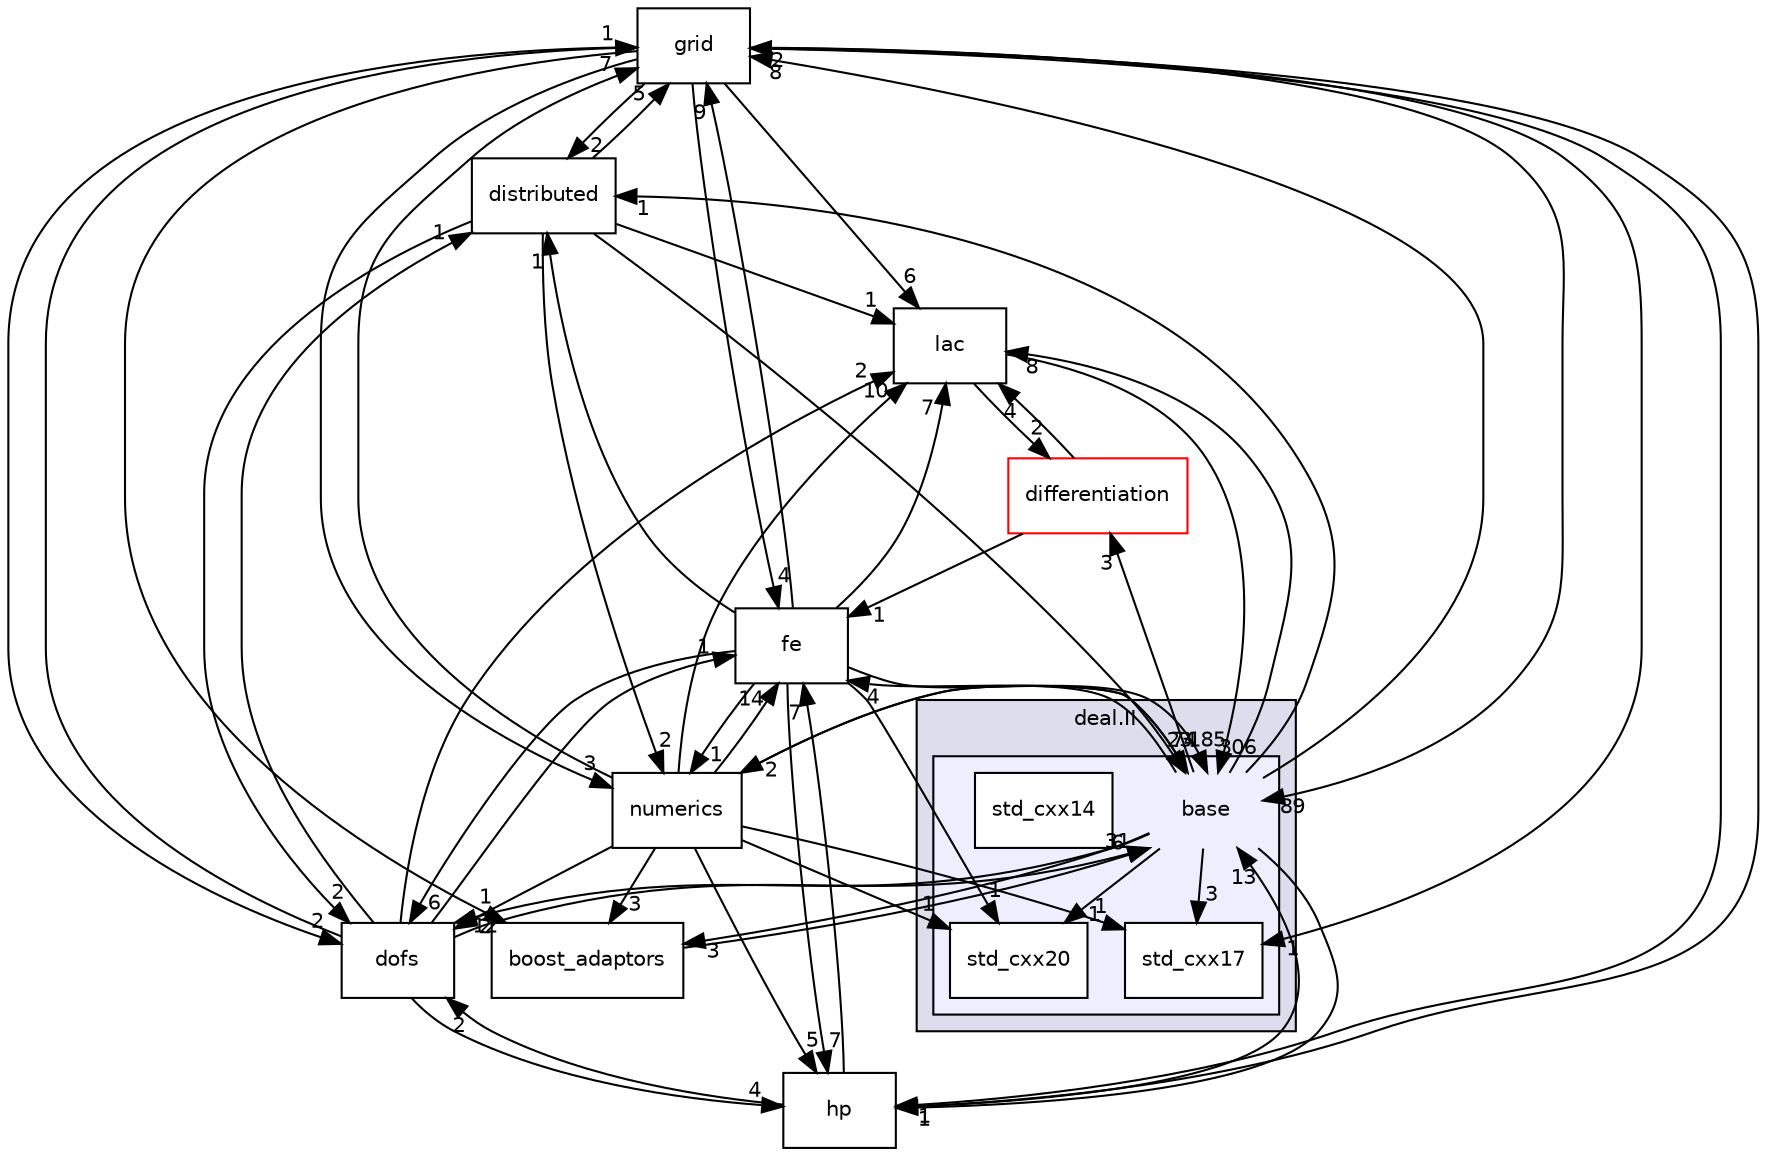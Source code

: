 digraph "include/deal.II/base" {
  compound=true
  node [ fontsize="10", fontname="Helvetica"];
  edge [ labelfontsize="10", labelfontname="Helvetica"];
  subgraph clusterdir_ee90d91a514b839c31faec7a1d916f67 {
    graph [ bgcolor="#ddddee", pencolor="black", label="deal.II" fontname="Helvetica", fontsize="10", URL="dir_ee90d91a514b839c31faec7a1d916f67.html"]
  subgraph clusterdir_90a2ad6518b731f1dc196d14153b8b6b {
    graph [ bgcolor="#eeeeff", pencolor="black", label="" URL="dir_90a2ad6518b731f1dc196d14153b8b6b.html"];
    dir_90a2ad6518b731f1dc196d14153b8b6b [shape=plaintext label="base"];
    dir_e31a25c1e7c1dd93c81093890a4d832d [shape=box label="std_cxx14" color="black" fillcolor="white" style="filled" URL="dir_e31a25c1e7c1dd93c81093890a4d832d.html"];
    dir_89b103bfb09ac9e938409642066ed707 [shape=box label="std_cxx17" color="black" fillcolor="white" style="filled" URL="dir_89b103bfb09ac9e938409642066ed707.html"];
    dir_f0f21723873b920ce94b91327ebe24ca [shape=box label="std_cxx20" color="black" fillcolor="white" style="filled" URL="dir_f0f21723873b920ce94b91327ebe24ca.html"];
  }
  }
  dir_e52416a0736076e78cf51ec6b663e78d [shape=box label="boost_adaptors" URL="dir_e52416a0736076e78cf51ec6b663e78d.html"];
  dir_273e60b3573ce9ad58a4d725e6a36523 [shape=box label="distributed" URL="dir_273e60b3573ce9ad58a4d725e6a36523.html"];
  dir_f3c5e5ce8027ac46c102eb7f94481274 [shape=box label="differentiation" fillcolor="white" style="filled" color="red" URL="dir_f3c5e5ce8027ac46c102eb7f94481274.html"];
  dir_b2430326e20a3ae038db3bac19f0573b [shape=box label="lac" URL="dir_b2430326e20a3ae038db3bac19f0573b.html"];
  dir_4022f63979af12af4c32ec9a4562b2df [shape=box label="hp" URL="dir_4022f63979af12af4c32ec9a4562b2df.html"];
  dir_a933ab6cde53f9fa4d29dc295cb0ac5f [shape=box label="grid" URL="dir_a933ab6cde53f9fa4d29dc295cb0ac5f.html"];
  dir_1a6d8571b8eba91bded1d6534762df79 [shape=box label="dofs" URL="dir_1a6d8571b8eba91bded1d6534762df79.html"];
  dir_5c2eb6d9a7a6f1e9cd32e0e8abf42ca6 [shape=box label="numerics" URL="dir_5c2eb6d9a7a6f1e9cd32e0e8abf42ca6.html"];
  dir_9706acb4d69a98d7c15ebe226493116f [shape=box label="fe" URL="dir_9706acb4d69a98d7c15ebe226493116f.html"];
  dir_e52416a0736076e78cf51ec6b663e78d->dir_90a2ad6518b731f1dc196d14153b8b6b [headlabel="6", labeldistance=1.5 headhref="dir_000086_000010.html"];
  dir_273e60b3573ce9ad58a4d725e6a36523->dir_b2430326e20a3ae038db3bac19f0573b [headlabel="1", labeldistance=1.5 headhref="dir_000102_000013.html"];
  dir_273e60b3573ce9ad58a4d725e6a36523->dir_a933ab6cde53f9fa4d29dc295cb0ac5f [headlabel="5", labeldistance=1.5 headhref="dir_000102_000019.html"];
  dir_273e60b3573ce9ad58a4d725e6a36523->dir_90a2ad6518b731f1dc196d14153b8b6b [headlabel="23", labeldistance=1.5 headhref="dir_000102_000010.html"];
  dir_273e60b3573ce9ad58a4d725e6a36523->dir_1a6d8571b8eba91bded1d6534762df79 [headlabel="2", labeldistance=1.5 headhref="dir_000102_000106.html"];
  dir_273e60b3573ce9ad58a4d725e6a36523->dir_5c2eb6d9a7a6f1e9cd32e0e8abf42ca6 [headlabel="2", labeldistance=1.5 headhref="dir_000102_000103.html"];
  dir_f3c5e5ce8027ac46c102eb7f94481274->dir_b2430326e20a3ae038db3bac19f0573b [headlabel="4", labeldistance=1.5 headhref="dir_000094_000013.html"];
  dir_f3c5e5ce8027ac46c102eb7f94481274->dir_9706acb4d69a98d7c15ebe226493116f [headlabel="1", labeldistance=1.5 headhref="dir_000094_000016.html"];
  dir_b2430326e20a3ae038db3bac19f0573b->dir_f3c5e5ce8027ac46c102eb7f94481274 [headlabel="2", labeldistance=1.5 headhref="dir_000013_000094.html"];
  dir_b2430326e20a3ae038db3bac19f0573b->dir_90a2ad6518b731f1dc196d14153b8b6b [headlabel="306", labeldistance=1.5 headhref="dir_000013_000010.html"];
  dir_4022f63979af12af4c32ec9a4562b2df->dir_a933ab6cde53f9fa4d29dc295cb0ac5f [headlabel="2", labeldistance=1.5 headhref="dir_000108_000019.html"];
  dir_4022f63979af12af4c32ec9a4562b2df->dir_90a2ad6518b731f1dc196d14153b8b6b [headlabel="13", labeldistance=1.5 headhref="dir_000108_000010.html"];
  dir_4022f63979af12af4c32ec9a4562b2df->dir_1a6d8571b8eba91bded1d6534762df79 [headlabel="2", labeldistance=1.5 headhref="dir_000108_000106.html"];
  dir_4022f63979af12af4c32ec9a4562b2df->dir_9706acb4d69a98d7c15ebe226493116f [headlabel="7", labeldistance=1.5 headhref="dir_000108_000016.html"];
  dir_a933ab6cde53f9fa4d29dc295cb0ac5f->dir_e52416a0736076e78cf51ec6b663e78d [headlabel="1", labeldistance=1.5 headhref="dir_000019_000086.html"];
  dir_a933ab6cde53f9fa4d29dc295cb0ac5f->dir_89b103bfb09ac9e938409642066ed707 [headlabel="1", labeldistance=1.5 headhref="dir_000019_000088.html"];
  dir_a933ab6cde53f9fa4d29dc295cb0ac5f->dir_273e60b3573ce9ad58a4d725e6a36523 [headlabel="2", labeldistance=1.5 headhref="dir_000019_000102.html"];
  dir_a933ab6cde53f9fa4d29dc295cb0ac5f->dir_b2430326e20a3ae038db3bac19f0573b [headlabel="6", labeldistance=1.5 headhref="dir_000019_000013.html"];
  dir_a933ab6cde53f9fa4d29dc295cb0ac5f->dir_4022f63979af12af4c32ec9a4562b2df [headlabel="1", labeldistance=1.5 headhref="dir_000019_000108.html"];
  dir_a933ab6cde53f9fa4d29dc295cb0ac5f->dir_90a2ad6518b731f1dc196d14153b8b6b [headlabel="89", labeldistance=1.5 headhref="dir_000019_000010.html"];
  dir_a933ab6cde53f9fa4d29dc295cb0ac5f->dir_1a6d8571b8eba91bded1d6534762df79 [headlabel="2", labeldistance=1.5 headhref="dir_000019_000106.html"];
  dir_a933ab6cde53f9fa4d29dc295cb0ac5f->dir_5c2eb6d9a7a6f1e9cd32e0e8abf42ca6 [headlabel="3", labeldistance=1.5 headhref="dir_000019_000103.html"];
  dir_a933ab6cde53f9fa4d29dc295cb0ac5f->dir_9706acb4d69a98d7c15ebe226493116f [headlabel="4", labeldistance=1.5 headhref="dir_000019_000016.html"];
  dir_90a2ad6518b731f1dc196d14153b8b6b->dir_e52416a0736076e78cf51ec6b663e78d [headlabel="3", labeldistance=1.5 headhref="dir_000010_000086.html"];
  dir_90a2ad6518b731f1dc196d14153b8b6b->dir_89b103bfb09ac9e938409642066ed707 [headlabel="3", labeldistance=1.5 headhref="dir_000010_000088.html"];
  dir_90a2ad6518b731f1dc196d14153b8b6b->dir_273e60b3573ce9ad58a4d725e6a36523 [headlabel="1", labeldistance=1.5 headhref="dir_000010_000102.html"];
  dir_90a2ad6518b731f1dc196d14153b8b6b->dir_f3c5e5ce8027ac46c102eb7f94481274 [headlabel="3", labeldistance=1.5 headhref="dir_000010_000094.html"];
  dir_90a2ad6518b731f1dc196d14153b8b6b->dir_b2430326e20a3ae038db3bac19f0573b [headlabel="8", labeldistance=1.5 headhref="dir_000010_000013.html"];
  dir_90a2ad6518b731f1dc196d14153b8b6b->dir_4022f63979af12af4c32ec9a4562b2df [headlabel="1", labeldistance=1.5 headhref="dir_000010_000108.html"];
  dir_90a2ad6518b731f1dc196d14153b8b6b->dir_a933ab6cde53f9fa4d29dc295cb0ac5f [headlabel="8", labeldistance=1.5 headhref="dir_000010_000019.html"];
  dir_90a2ad6518b731f1dc196d14153b8b6b->dir_f0f21723873b920ce94b91327ebe24ca [headlabel="1", labeldistance=1.5 headhref="dir_000010_000091.html"];
  dir_90a2ad6518b731f1dc196d14153b8b6b->dir_1a6d8571b8eba91bded1d6534762df79 [headlabel="2", labeldistance=1.5 headhref="dir_000010_000106.html"];
  dir_90a2ad6518b731f1dc196d14153b8b6b->dir_5c2eb6d9a7a6f1e9cd32e0e8abf42ca6 [headlabel="2", labeldistance=1.5 headhref="dir_000010_000103.html"];
  dir_90a2ad6518b731f1dc196d14153b8b6b->dir_9706acb4d69a98d7c15ebe226493116f [headlabel="4", labeldistance=1.5 headhref="dir_000010_000016.html"];
  dir_1a6d8571b8eba91bded1d6534762df79->dir_273e60b3573ce9ad58a4d725e6a36523 [headlabel="1", labeldistance=1.5 headhref="dir_000106_000102.html"];
  dir_1a6d8571b8eba91bded1d6534762df79->dir_b2430326e20a3ae038db3bac19f0573b [headlabel="2", labeldistance=1.5 headhref="dir_000106_000013.html"];
  dir_1a6d8571b8eba91bded1d6534762df79->dir_4022f63979af12af4c32ec9a4562b2df [headlabel="4", labeldistance=1.5 headhref="dir_000106_000108.html"];
  dir_1a6d8571b8eba91bded1d6534762df79->dir_a933ab6cde53f9fa4d29dc295cb0ac5f [headlabel="1", labeldistance=1.5 headhref="dir_000106_000019.html"];
  dir_1a6d8571b8eba91bded1d6534762df79->dir_90a2ad6518b731f1dc196d14153b8b6b [headlabel="31", labeldistance=1.5 headhref="dir_000106_000010.html"];
  dir_1a6d8571b8eba91bded1d6534762df79->dir_9706acb4d69a98d7c15ebe226493116f [headlabel="1", labeldistance=1.5 headhref="dir_000106_000016.html"];
  dir_5c2eb6d9a7a6f1e9cd32e0e8abf42ca6->dir_e52416a0736076e78cf51ec6b663e78d [headlabel="3", labeldistance=1.5 headhref="dir_000103_000086.html"];
  dir_5c2eb6d9a7a6f1e9cd32e0e8abf42ca6->dir_89b103bfb09ac9e938409642066ed707 [headlabel="1", labeldistance=1.5 headhref="dir_000103_000088.html"];
  dir_5c2eb6d9a7a6f1e9cd32e0e8abf42ca6->dir_b2430326e20a3ae038db3bac19f0573b [headlabel="10", labeldistance=1.5 headhref="dir_000103_000013.html"];
  dir_5c2eb6d9a7a6f1e9cd32e0e8abf42ca6->dir_4022f63979af12af4c32ec9a4562b2df [headlabel="5", labeldistance=1.5 headhref="dir_000103_000108.html"];
  dir_5c2eb6d9a7a6f1e9cd32e0e8abf42ca6->dir_a933ab6cde53f9fa4d29dc295cb0ac5f [headlabel="7", labeldistance=1.5 headhref="dir_000103_000019.html"];
  dir_5c2eb6d9a7a6f1e9cd32e0e8abf42ca6->dir_f0f21723873b920ce94b91327ebe24ca [headlabel="1", labeldistance=1.5 headhref="dir_000103_000091.html"];
  dir_5c2eb6d9a7a6f1e9cd32e0e8abf42ca6->dir_90a2ad6518b731f1dc196d14153b8b6b [headlabel="74", labeldistance=1.5 headhref="dir_000103_000010.html"];
  dir_5c2eb6d9a7a6f1e9cd32e0e8abf42ca6->dir_1a6d8571b8eba91bded1d6534762df79 [headlabel="12", labeldistance=1.5 headhref="dir_000103_000106.html"];
  dir_5c2eb6d9a7a6f1e9cd32e0e8abf42ca6->dir_9706acb4d69a98d7c15ebe226493116f [headlabel="14", labeldistance=1.5 headhref="dir_000103_000016.html"];
  dir_9706acb4d69a98d7c15ebe226493116f->dir_273e60b3573ce9ad58a4d725e6a36523 [headlabel="1", labeldistance=1.5 headhref="dir_000016_000102.html"];
  dir_9706acb4d69a98d7c15ebe226493116f->dir_b2430326e20a3ae038db3bac19f0573b [headlabel="7", labeldistance=1.5 headhref="dir_000016_000013.html"];
  dir_9706acb4d69a98d7c15ebe226493116f->dir_4022f63979af12af4c32ec9a4562b2df [headlabel="7", labeldistance=1.5 headhref="dir_000016_000108.html"];
  dir_9706acb4d69a98d7c15ebe226493116f->dir_a933ab6cde53f9fa4d29dc295cb0ac5f [headlabel="9", labeldistance=1.5 headhref="dir_000016_000019.html"];
  dir_9706acb4d69a98d7c15ebe226493116f->dir_f0f21723873b920ce94b91327ebe24ca [headlabel="1", labeldistance=1.5 headhref="dir_000016_000091.html"];
  dir_9706acb4d69a98d7c15ebe226493116f->dir_90a2ad6518b731f1dc196d14153b8b6b [headlabel="185", labeldistance=1.5 headhref="dir_000016_000010.html"];
  dir_9706acb4d69a98d7c15ebe226493116f->dir_1a6d8571b8eba91bded1d6534762df79 [headlabel="6", labeldistance=1.5 headhref="dir_000016_000106.html"];
  dir_9706acb4d69a98d7c15ebe226493116f->dir_5c2eb6d9a7a6f1e9cd32e0e8abf42ca6 [headlabel="1", labeldistance=1.5 headhref="dir_000016_000103.html"];
}
